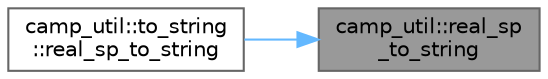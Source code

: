 digraph "camp_util::real_sp_to_string"
{
 // LATEX_PDF_SIZE
  bgcolor="transparent";
  edge [fontname=Helvetica,fontsize=10,labelfontname=Helvetica,labelfontsize=10];
  node [fontname=Helvetica,fontsize=10,shape=box,height=0.2,width=0.4];
  rankdir="RL";
  Node1 [label="camp_util::real_sp\l_to_string",height=0.2,width=0.4,color="gray40", fillcolor="grey60", style="filled", fontcolor="black",tooltip="Convert a single precision real to a string format."];
  Node1 -> Node2 [dir="back",color="steelblue1",style="solid"];
  Node2 [label="camp_util::to_string\l::real_sp_to_string",height=0.2,width=0.4,color="grey40", fillcolor="white", style="filled",URL="$interfacecamp__util_1_1to__string.html#a8b25f2748cd389409c323cb632421069",tooltip="Convert a single precision real to a string format."];
}
